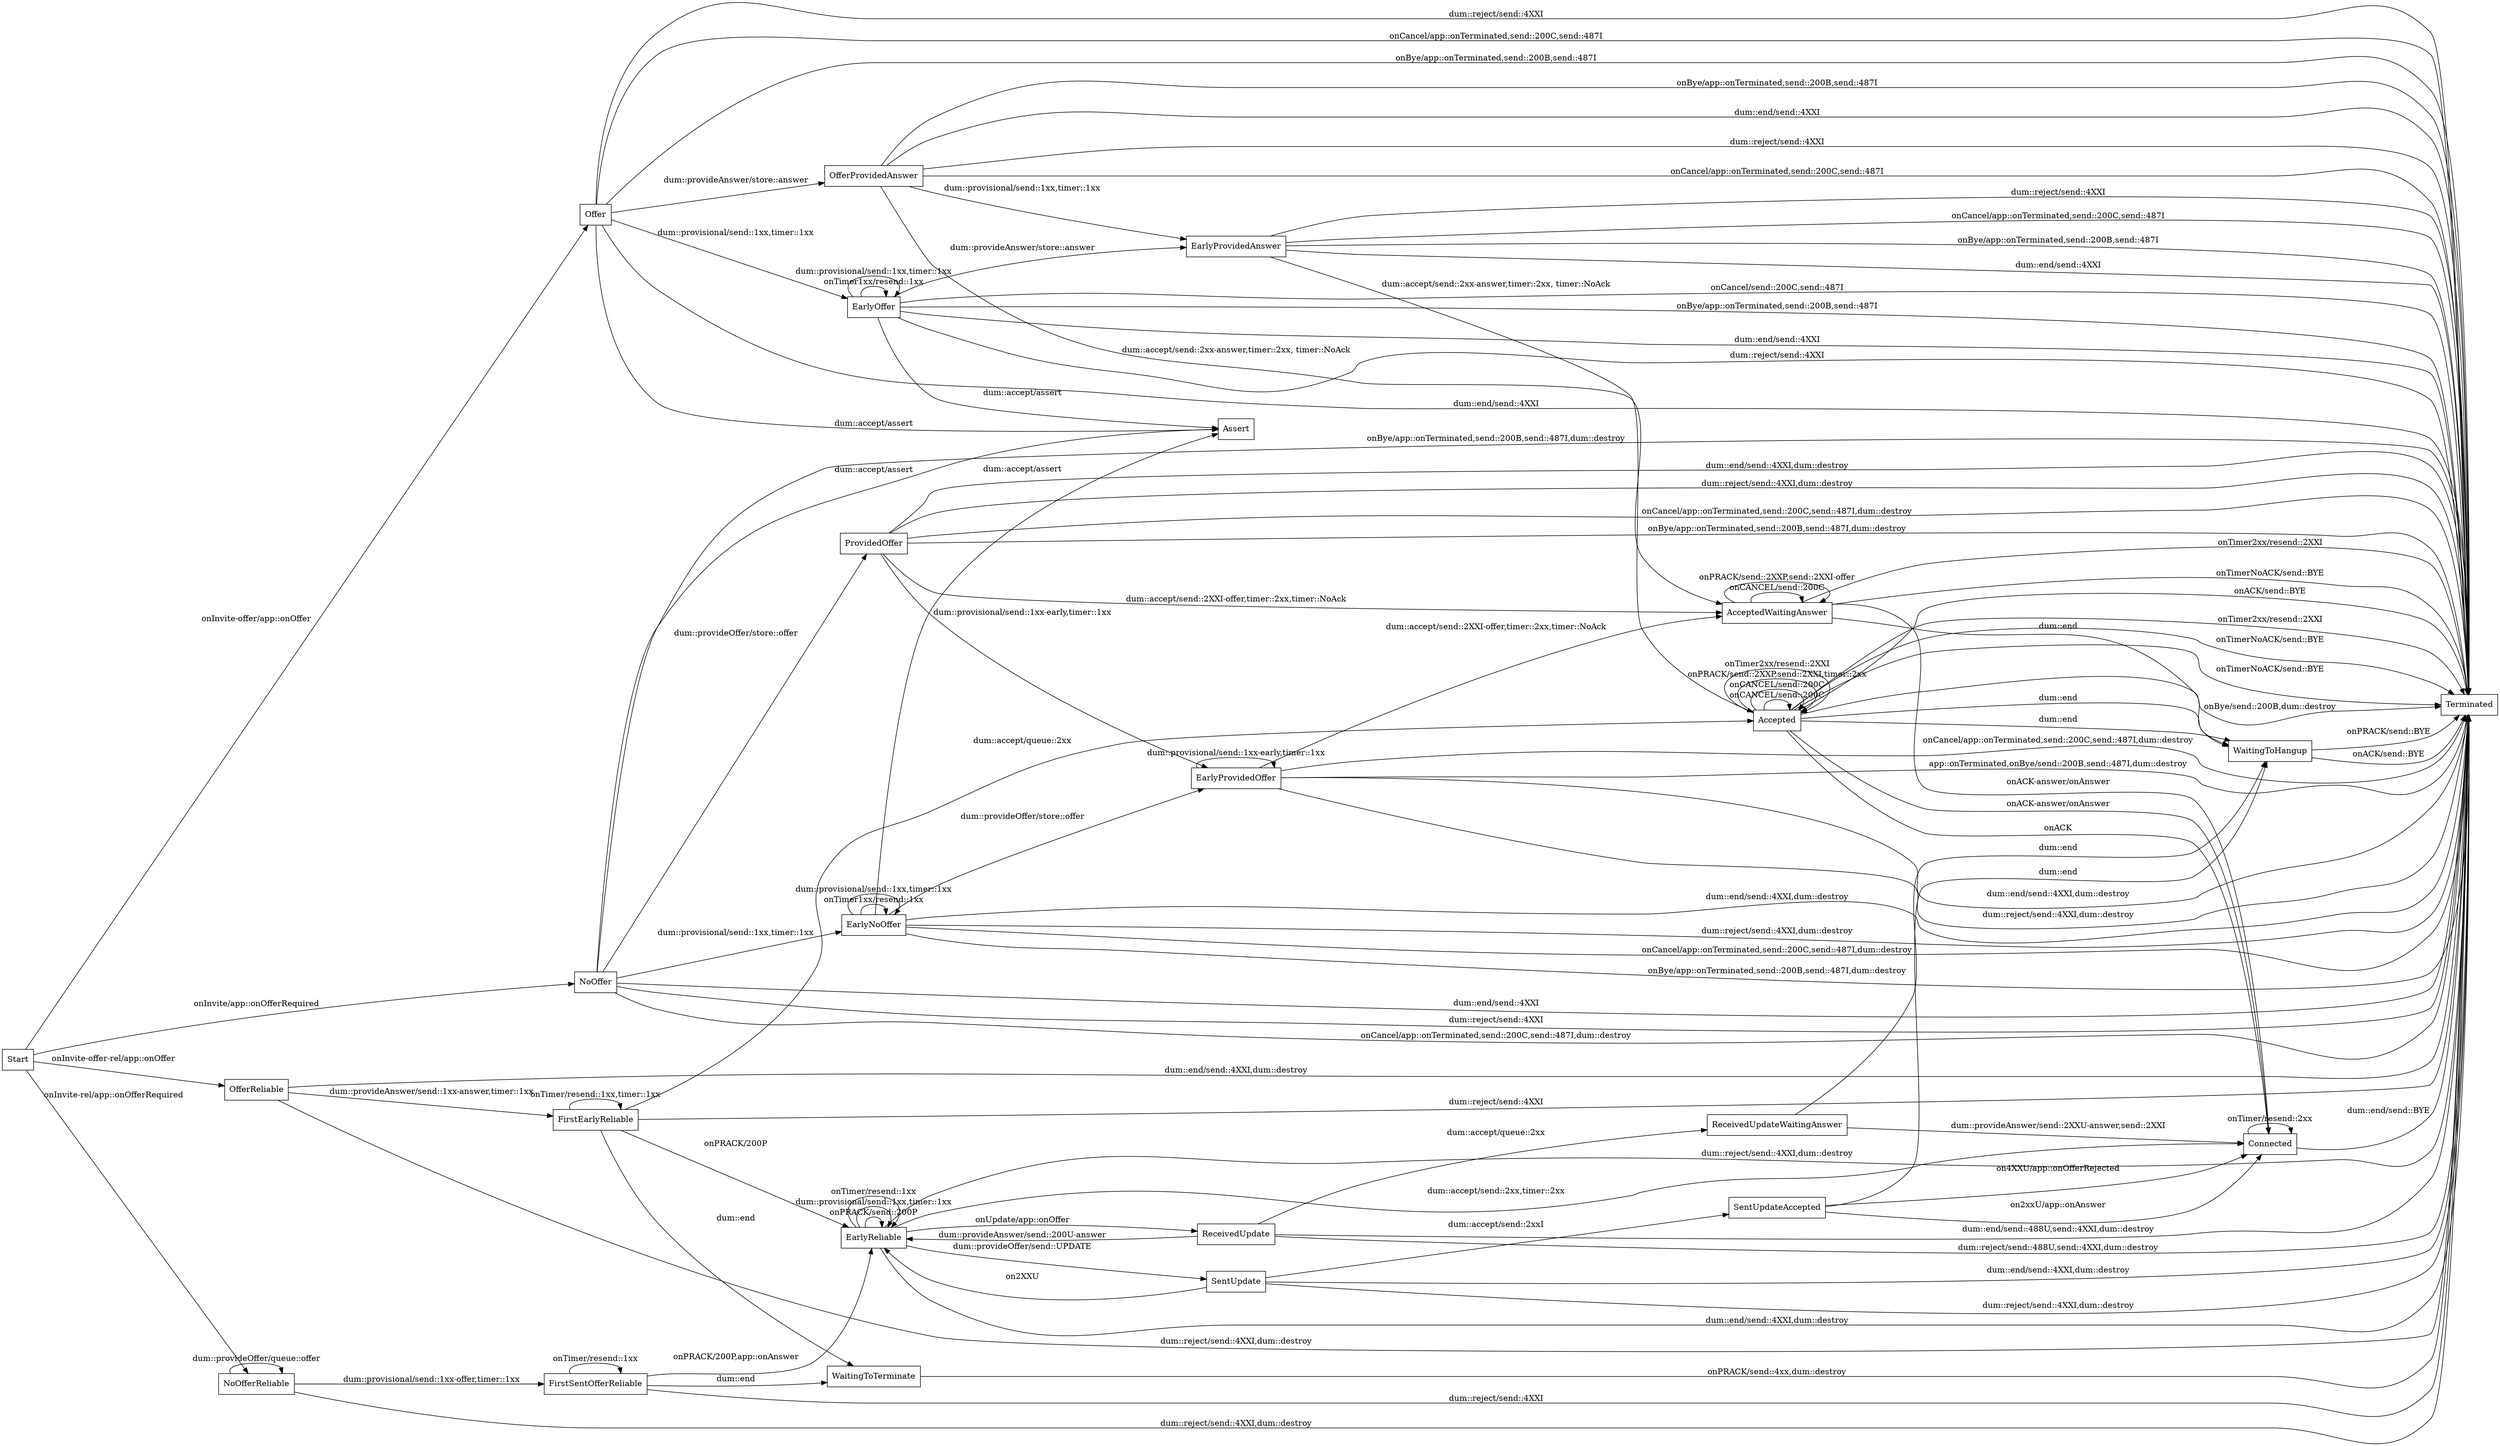 //  names start with cap are states
//  names start with app:: are appliction handlers
//  names start with dum:: are dum interface to application
//  names start with lower case are actions
//  names start with on are events

digraph UAS {
  rankdir=LR;
  node [shape = box];

  //////////////////////////////////////////
  // UAS - offer in INVITE
  Start -> Offer                                        [ label = "onInvite-offer/app::onOffer" ];

  Offer -> OfferProvidedAnswer                          [ label = "dum::provideAnswer/store::answer" ];
  Offer -> EarlyOffer                                   [ label = "dum::provisional/send::1xx,timer::1xx" ]; // include early-media
  Offer -> Assert                                       [ label = "dum::accept/assert" ];
  Offer -> Terminated                                   [ label = "dum::end/send::4XXI" ];
  Offer -> Terminated                                   [ label = "dum::reject/send::4XXI" ];
  Offer -> Terminated                                   [ label = "onCancel/app::onTerminated,send::200C,send::487I" ]; 
  Offer -> Terminated                                   [ label = "onBye/app::onTerminated,send::200B,send::487I" ]; 

  OfferProvidedAnswer -> AcceptedWaitingAnswer          [ label = "dum::accept/send::2xx-answer,timer::2xx, timer::NoAck" ];
  OfferProvidedAnswer -> EarlyProvidedAnswer            [ label = "dum::provisional/send::1xx,timer::1xx" ]; // include early-media
  OfferProvidedAnswer -> Terminated                     [ label = "dum::end/send::4XXI" ];
  OfferProvidedAnswer -> Terminated                     [ label = "dum::reject/send::4XXI" ];
  OfferProvidedAnswer -> Terminated                     [ label = "onCancel/app::onTerminated,send::200C,send::487I" ];
  OfferProvidedAnswer -> Terminated                     [ label = "onBye/app::onTerminated,send::200B,send::487I" ]; 

  EarlyOffer -> EarlyOffer                              [ label = "onTimer1xx/resend::1xx" ];
  EarlyOffer -> EarlyOffer                              [ label = "dum::provisional/send::1xx,timer::1xx" ];
  EarlyOffer -> EarlyProvidedAnswer                     [ label = "dum::provideAnswer/store::answer" ];
  EarlyOffer -> Assert                                  [ label = "dum::accept/assert" ];
  EarlyOffer -> Terminated                              [ label = "dum::end/send::4XXI" ];
  EarlyOffer -> Terminated                              [ label = "dum::reject/send::4XXI" ];
  EarlyOffer -> Terminated                              [ label = "onCancel/send::200C,send::487I" ];
  EarlyOffer -> Terminated                              [ label = "onBye/app::onTerminated,send::200B,send::487I" ];

  EarlyProvidedAnswer -> Accepted                       [ label = "dum::accept/send::2xx-answer,timer::2xx, timer::NoAck" ];
  EarlyProvidedAnswer -> Terminated                     [ label = "dum::end/send::4XXI" ];
  EarlyProvidedAnswer -> Terminated                     [ label = "dum::reject/send::4XXI" ];
  EarlyProvidedAnswer -> Terminated                     [ label = "onCancel/app::onTerminated,send::200C,send::487I" ]; 
  EarlyProvidedAnswer -> Terminated                     [ label = "onBye/app::onTerminated,send::200B,send::487I" ]; 
  //////////////////////////////////////////


  //////////////////////////////////////////
  // UAS - no offer in INVITE
  Start -> NoOffer                                      [ label = "onInvite/app::onOfferRequired" ];

  NoOffer -> ProvidedOffer                              [ label = "dum::provideOffer/store::offer" ];
  NoOffer -> EarlyNoOffer                               [ label = "dum::provisional/send::1xx,timer::1xx" ]; // include early-media
  NoOffer -> Assert                                     [ label = "dum::accept/assert" ];
  NoOffer -> Terminated                                 [ label = "dum::end/send::4XXI" ];
  NoOffer -> Terminated                                 [ label = "dum::reject/send::4XXI" ];
  NoOffer -> Terminated                                 [ label = "onCancel/app::onTerminated,send::200C,send::487I,dum::destroy" ]; 
  NoOffer -> Terminated                                 [ label = "onBye/app::onTerminated,send::200B,send::487I,dum::destroy" ]; 

  ProvidedOffer -> EarlyProvidedOffer                   [ label = "dum::provisional/send::1xx-early,timer::1xx" ]; 
  ProvidedOffer -> AcceptedWaitingAnswer                [ label = "dum::accept/send::2XXI-offer,timer::2xx,timer::NoAck" ];
  ProvidedOffer -> Terminated                           [ label = "dum::end/send::4XXI,dum::destroy" ];
  ProvidedOffer -> Terminated                           [ label = "dum::reject/send::4XXI,dum::destroy" ];
  ProvidedOffer -> Terminated                           [ label = "onCancel/app::onTerminated,send::200C,send::487I,dum::destroy" ]; 
  ProvidedOffer -> Terminated                           [ label = "onBye/app::onTerminated,send::200B,send::487I,dum::destroy" ]; 

  EarlyNoOffer -> EarlyNoOffer                          [ label = "onTimer1xx/resend::1xx" ];
  EarlyNoOffer -> EarlyNoOffer                          [ label = "dum::provisional/send::1xx,timer::1xx" ];
  EarlyNoOffer -> EarlyProvidedOffer                    [ label = "dum::provideOffer/store::offer" ];
  EarlyNoOffer -> Assert                                [ label = "dum::accept/assert" ];
  EarlyNoOffer -> Terminated                            [ label = "dum::end/send::4XXI,dum::destroy" ];
  EarlyNoOffer -> Terminated                            [ label = "dum::reject/send::4XXI,dum::destroy" ];
  EarlyNoOffer -> Terminated                            [ label = "onCancel/app::onTerminated,send::200C,send::487I,dum::destroy" ];
  EarlyNoOffer -> Terminated                            [ label = "onBye/app::onTerminated,send::200B,send::487I,dum::destroy" ];

  EarlyProvidedOffer -> EarlyProvidedOffer              [ label = "dum::provisional/send::1xx-early,timer::1xx" ]; 
  EarlyProvidedOffer -> AcceptedWaitingAnswer           [ label = "dum::accept/send::2XXI-offer,timer::2xx,timer::NoAck" ];
  EarlyProvidedOffer -> Terminated                      [ label = "dum::end/send::4XXI,dum::destroy" ];
  EarlyProvidedOffer -> Terminated                      [ label = "dum::reject/send::4XXI,dum::destroy" ];
  EarlyProvidedOffer -> Terminated                      [ label = "onCancel/app::onTerminated,send::200C,send::487I,dum::destroy" ]; 
  EarlyProvidedOffer -> Terminated                      [ label = "app::onTerminated,onBye/send::200B,send::487I,dum::destroy" ]; 

  Accepted -> Connected                                 [ label = "onACK-answer/onAnswer" ];
  Accepted -> Accepted                                  [ label = "onCANCEL/send::200C" ]; 
  Accepted -> Terminated                                [ label = "onACK/send::BYE" ];
  Accepted -> Terminated                                [ label = "onTimer2xx/resend::2XXI" ];
  Accepted -> Terminated                                [ label = "onTimerNoACK/send::BYE" ];
  Accepted -> WaitingToHangup                           [ label = "dum::end" ];
  //////////////////////////////////////////


  Start -> OfferReliable                                [ label = "onInvite-offer-rel/app::onOffer" ];
  Start -> NoOfferReliable                              [ label = "onInvite-rel/app::onOfferRequired" ];

  AcceptedWaitingAnswer -> Connected                    [ label = "onACK-answer/onAnswer" ];
  AcceptedWaitingAnswer -> AcceptedWaitingAnswer        [ label = "onCANCEL/send::200C" ]; 
  AcceptedWaitingAnswer -> AcceptedWaitingAnswer        [ label = "onPRACK/send::2XXP,send::2XXI-offer" ];
  AcceptedWaitingAnswer -> Terminated                   [ label = "onTimer2xx/resend::2XXI" ]; // !jf! destroy?
  AcceptedWaitingAnswer -> Terminated                   [ label = "onTimerNoACK/send::BYE" ];
  AcceptedWaitingAnswer -> WaitingToHangup              [ label = "dum::end" ];
  // reject is not allowed once accepted

  OfferReliable -> FirstEarlyReliable                   [ label = "dum::provideAnswer/send::1xx-answer,timer::1xx" ];
  OfferReliable -> Terminated                           [ label = "dum::end/send::4XXI,dum::destroy" ];
  OfferReliable -> Terminated                           [ label = "dum::reject/send::4XXI,dum::destroy" ];

  NoOfferReliable -> NoOfferReliable                    [ label = "dum::provideOffer/queue::offer" ];
  NoOfferReliable -> FirstSentOfferReliable             [ label = "dum::provisional/send::1xx-offer,timer::1xx" ];
  NoOfferReliable -> Terminated                         [ label = "dum::reject/send::4XXI,dum::destroy" ];

  FirstSentOfferReliable -> FirstSentOfferReliable      [ label = "onTimer/resend::1xx" ];
  FirstSentOfferReliable -> EarlyReliable               [ label = "onPRACK/200P,app::onAnswer" ];
  FirstSentOfferReliable -> WaitingToTerminate          [ label = "dum::end" ];
  FirstSentOfferReliable -> Terminated                  [ label = "dum::reject/send::4XXI" ]; // wait for PRACK/200?

  FirstEarlyReliable -> FirstEarlyReliable              [ label = "onTimer/resend::1xx,timer::1xx" ];
  FirstEarlyReliable -> Accepted                        [ label = "dum::accept/queue::2xx" ];
  FirstEarlyReliable -> EarlyReliable                   [ label = "onPRACK/200P" ];
  FirstEarlyReliable -> WaitingToTerminate              [ label = "dum::end" ];
  FirstEarlyReliable -> Terminated                      [ label = "dum::reject/send::4XXI" ]; // wait for PRACK/200?

  EarlyReliable -> EarlyReliable                        [ label = "onPRACK/send::200P" ];
  EarlyReliable -> EarlyReliable                        [ label = "dum::provisional/send::1xx,timer::1xx" ];
  EarlyReliable -> EarlyReliable                        [ label = "onTimer/resend::1xx" ];
  EarlyReliable -> Connected                            [ label = "dum::accept/send::2xx,timer::2xx" ];
  EarlyReliable -> ReceivedUpdate                       [ label = "onUpdate/app::onOffer" ];
  EarlyReliable -> SentUpdate                           [ label = "dum::provideOffer/send::UPDATE" ];
  EarlyReliable -> Terminated                           [ label = "dum::end/send::4XXI,dum::destroy" ];
  EarlyReliable -> Terminated                           [ label = "dum::reject/send::4XXI,dum::destroy" ]; 

  Accepted -> Connected                                 [ label = "onACK" ];
  Accepted -> Accepted                                  [ label = "onCANCEL/send::200C" ]; 
  Accepted -> Accepted                                  [ label = "onPRACK/send::2XXP,send::2XXI,timer::2xx" ];
  Accepted -> Accepted                                  [ label = "onTimer2xx/resend::2XXI" ];
  Accepted -> Terminated                                [ label = "onTimerNoACK/send::BYE" ];
  Accepted -> WaitingToHangup                           [ label = "dum::end" ];
  Accepted -> Terminated                                [ label = "onBye/send::200B,dum::destroy" ];
  // reject is not allowed once accepted

  SentUpdate -> SentUpdateAccepted                      [ label = "dum::accept/send::2xxI" ];
  SentUpdate -> EarlyReliable                           [ label = "on2XXU" ];
  SentUpdate -> Terminated                              [ label = "dum::end/send::4XXI,dum::destroy" ];
  SentUpdate -> Terminated                              [ label = "dum::reject/send::4XXI,dum::destroy" ]; 

  SentUpdateAccepted -> Connected                       [ label = "on2xxU/app::onAnswer" ];
  SentUpdateAccepted -> Connected                       [ label = "on4XXU/app::onOfferRejected" ];
  SentUpdateAccepted -> WaitingToHangup                 [ label = "dum::end" ];
  // reject is not allowed once accepted

  ReceivedUpdate -> ReceivedUpdateWaitingAnswer         [ label = "dum::accept/queue::2xx" ];
  ReceivedUpdate -> EarlyReliable                       [ label = "dum::provideAnswer/send::200U-answer" ];
  ReceivedUpdate -> Terminated                          [ label = "dum::end/send::488U,send::4XXI,dum::destroy" ];
  ReceivedUpdate -> Terminated                          [ label = "dum::reject/send::488U,send::4XXI,dum::destroy" ]; 

  ReceivedUpdateWaitingAnswer -> Connected              [ label = "dum::provideAnswer/send::2XXU-answer,send::2XXI" ];
  ReceivedUpdateWaitingAnswer -> WaitingToHangup        [ label = "dum::end" ];
  // reject is not allowed once accepted

  Connected -> Connected                                [ label = "onTimer/resend::2xx" ];
  Connected -> Terminated                               [ label = "dum::end/send::BYE" ];
  // reject is not allowed once accepted

  WaitingToTerminate -> Terminated                      [ label = "onPRACK/send::4xx,dum::destroy" ];
  // reject is not allowed once accepted

  WaitingToHangup -> Terminated                         [ label = "onPRACK/send::BYE" ];
  WaitingToHangup -> Terminated                         [ label = "onACK/send::BYE" ];
  // reject is not allowed once accepted
}
